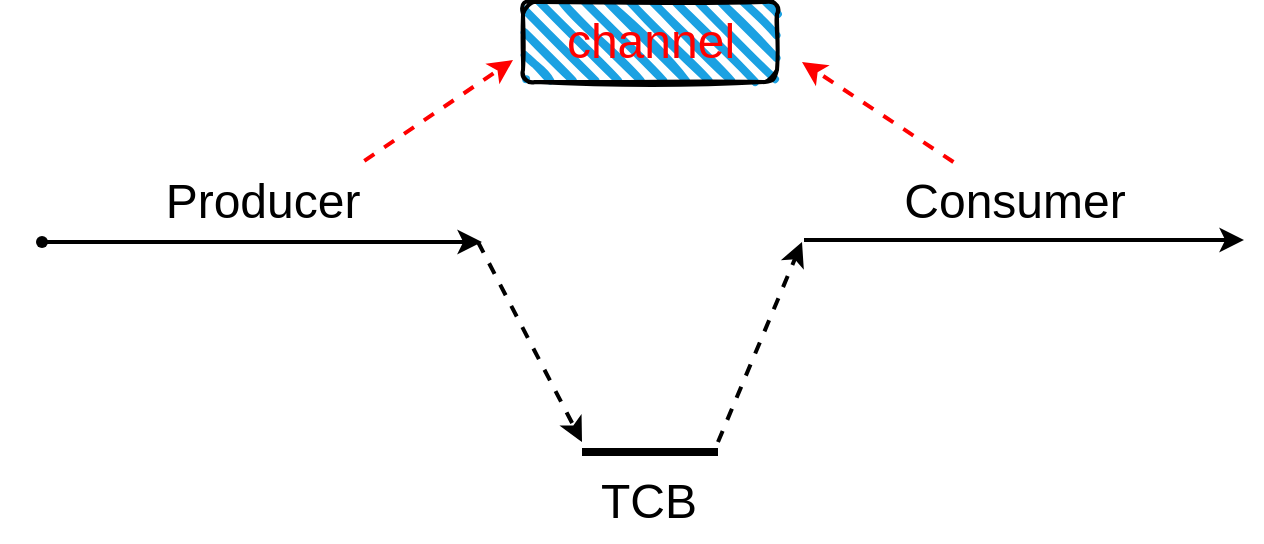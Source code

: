 <mxfile version="20.0.4" type="github">
  <diagram id="O6U22_kPWmjkDFTxN3ls" name="第 1 页">
    <mxGraphModel dx="830" dy="633" grid="1" gridSize="10" guides="1" tooltips="1" connect="1" arrows="1" fold="1" page="1" pageScale="1" pageWidth="827" pageHeight="1169" math="0" shadow="0">
      <root>
        <mxCell id="0" />
        <mxCell id="1" parent="0" />
        <mxCell id="8_R7bOusu-KEbcWFWrqb-3" style="edgeStyle=orthogonalEdgeStyle;rounded=0;orthogonalLoop=1;jettySize=auto;html=1;strokeWidth=2;" edge="1" parent="1" source="8_R7bOusu-KEbcWFWrqb-2">
          <mxGeometry relative="1" as="geometry">
            <mxPoint x="380" y="360" as="targetPoint" />
          </mxGeometry>
        </mxCell>
        <mxCell id="8_R7bOusu-KEbcWFWrqb-2" value="" style="shape=waypoint;sketch=0;fillStyle=solid;size=6;pointerEvents=1;points=[];fillColor=none;resizable=0;rotatable=0;perimeter=centerPerimeter;snapToPoint=1;" vertex="1" parent="1">
          <mxGeometry x="140" y="340" width="40" height="40" as="geometry" />
        </mxCell>
        <mxCell id="8_R7bOusu-KEbcWFWrqb-4" style="edgeStyle=orthogonalEdgeStyle;rounded=0;orthogonalLoop=1;jettySize=auto;html=1;strokeWidth=2;" edge="1" parent="1">
          <mxGeometry relative="1" as="geometry">
            <mxPoint x="761" y="359" as="targetPoint" />
            <mxPoint x="541" y="359" as="sourcePoint" />
          </mxGeometry>
        </mxCell>
        <mxCell id="8_R7bOusu-KEbcWFWrqb-6" value="" style="line;strokeWidth=4;html=1;perimeter=backbonePerimeter;points=[];outlineConnect=0;" vertex="1" parent="1">
          <mxGeometry x="430" y="460" width="68" height="10" as="geometry" />
        </mxCell>
        <mxCell id="8_R7bOusu-KEbcWFWrqb-14" style="rounded=0;orthogonalLoop=1;jettySize=auto;html=1;entryX=0;entryY=0.75;entryDx=0;entryDy=0;dashed=1;fontSize=24;strokeWidth=2;exitX=0.968;exitY=0.011;exitDx=0;exitDy=0;exitPerimeter=0;strokeColor=#FF0000;" edge="1" parent="1">
          <mxGeometry relative="1" as="geometry">
            <mxPoint x="321.16" y="319.44" as="sourcePoint" />
            <mxPoint x="395.5" y="269" as="targetPoint" />
          </mxGeometry>
        </mxCell>
        <mxCell id="8_R7bOusu-KEbcWFWrqb-7" value="&lt;font style=&quot;font-size: 24px;&quot;&gt;Producer&lt;/font&gt;" style="text;html=1;align=center;verticalAlign=middle;resizable=0;points=[];autosize=1;strokeColor=none;fillColor=none;" vertex="1" parent="1">
          <mxGeometry x="210" y="320" width="120" height="40" as="geometry" />
        </mxCell>
        <mxCell id="8_R7bOusu-KEbcWFWrqb-15" style="rounded=0;orthogonalLoop=1;jettySize=auto;html=1;dashed=1;fontSize=24;strokeWidth=2;strokeColor=#FF0000;" edge="1" parent="1" source="8_R7bOusu-KEbcWFWrqb-8">
          <mxGeometry relative="1" as="geometry">
            <mxPoint x="540" y="270" as="targetPoint" />
          </mxGeometry>
        </mxCell>
        <mxCell id="8_R7bOusu-KEbcWFWrqb-8" value="&lt;span style=&quot;font-size: 24px;&quot;&gt;Consumer&lt;/span&gt;" style="text;html=1;align=center;verticalAlign=middle;resizable=0;points=[];autosize=1;strokeColor=none;fillColor=none;" vertex="1" parent="1">
          <mxGeometry x="581" y="320" width="130" height="40" as="geometry" />
        </mxCell>
        <mxCell id="8_R7bOusu-KEbcWFWrqb-9" value="" style="endArrow=classic;html=1;rounded=0;fontSize=24;strokeWidth=2;dashed=1;" edge="1" parent="1">
          <mxGeometry width="50" height="50" relative="1" as="geometry">
            <mxPoint x="378" y="360" as="sourcePoint" />
            <mxPoint x="430" y="460" as="targetPoint" />
          </mxGeometry>
        </mxCell>
        <mxCell id="8_R7bOusu-KEbcWFWrqb-10" value="" style="endArrow=classic;html=1;rounded=0;fontSize=24;strokeWidth=2;dashed=1;" edge="1" parent="1">
          <mxGeometry width="50" height="50" relative="1" as="geometry">
            <mxPoint x="498" y="460" as="sourcePoint" />
            <mxPoint x="540" y="360" as="targetPoint" />
          </mxGeometry>
        </mxCell>
        <mxCell id="8_R7bOusu-KEbcWFWrqb-11" value="TCB" style="text;html=1;align=center;verticalAlign=middle;resizable=0;points=[];autosize=1;strokeColor=none;fillColor=none;fontSize=24;" vertex="1" parent="1">
          <mxGeometry x="428" y="470" width="70" height="40" as="geometry" />
        </mxCell>
        <mxCell id="8_R7bOusu-KEbcWFWrqb-13" value="&lt;font color=&quot;#ff0000&quot;&gt;channel&lt;/font&gt;" style="rounded=1;whiteSpace=wrap;html=1;strokeWidth=2;fillWeight=4;hachureGap=8;hachureAngle=45;fillColor=#1ba1e2;sketch=1;fontSize=24;" vertex="1" parent="1">
          <mxGeometry x="400.5" y="240" width="127" height="40" as="geometry" />
        </mxCell>
      </root>
    </mxGraphModel>
  </diagram>
</mxfile>
